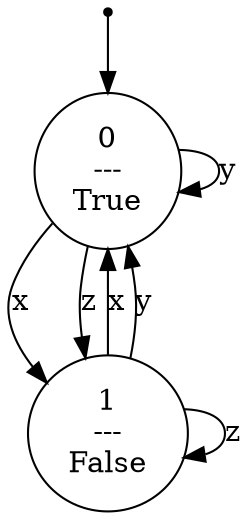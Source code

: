 digraph G {
0 [label="", shape=point];
0 -> 1;
1 [label="0\n---\nTrue"];
1 -> 2  [label=x];
1 -> 2  [label=z];
1 -> 1  [label=y];
2 [label="1\n---\nFalse"];
2 -> 1  [label=x];
2 -> 2  [label=z];
2 -> 1  [label=y];
}
